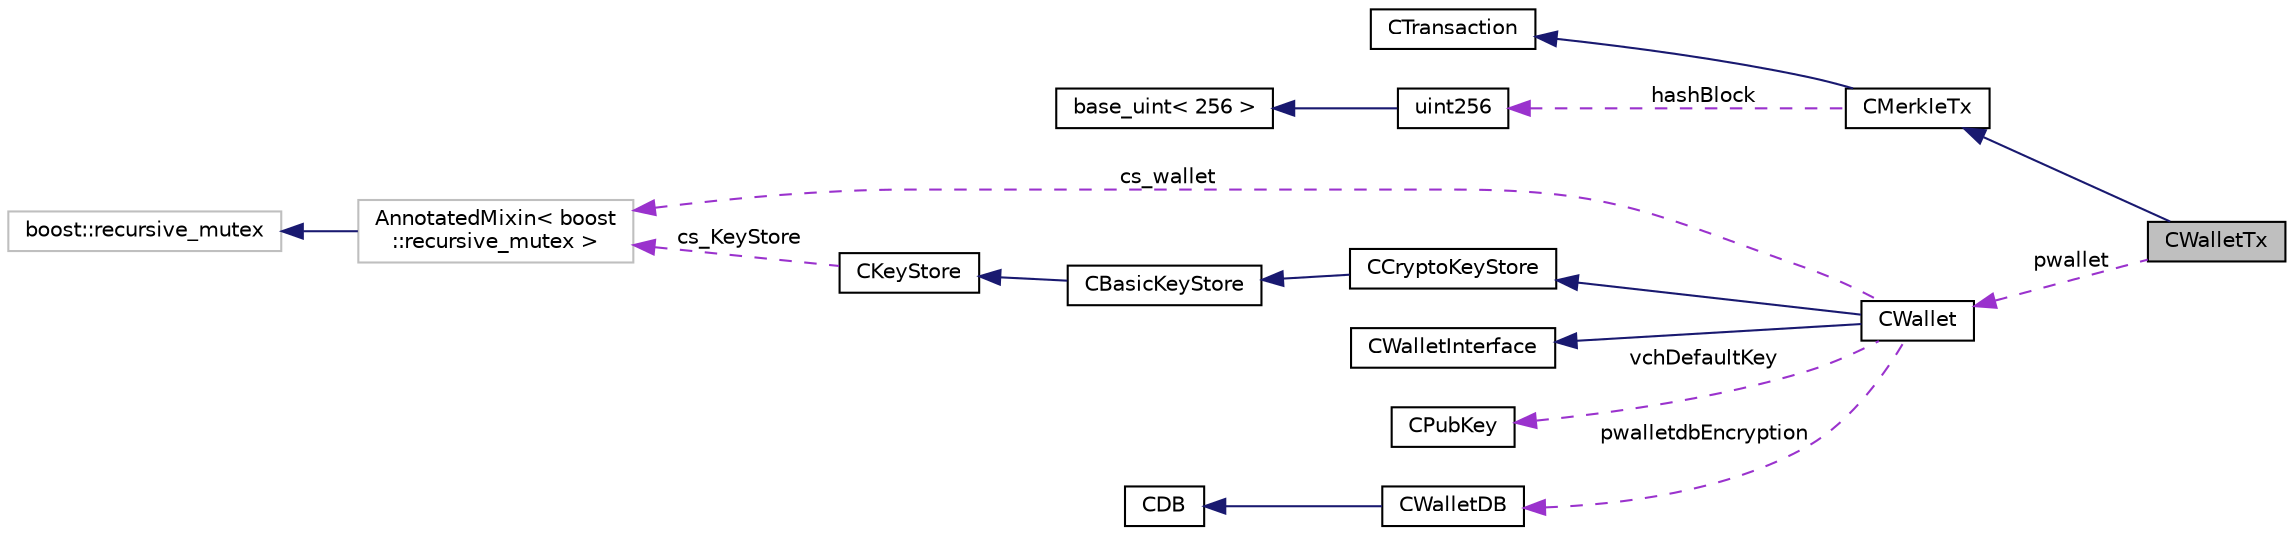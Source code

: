 digraph "CWalletTx"
{
  edge [fontname="Helvetica",fontsize="10",labelfontname="Helvetica",labelfontsize="10"];
  node [fontname="Helvetica",fontsize="10",shape=record];
  rankdir="LR";
  Node3 [label="CWalletTx",height=0.2,width=0.4,color="black", fillcolor="grey75", style="filled", fontcolor="black"];
  Node4 -> Node3 [dir="back",color="midnightblue",fontsize="10",style="solid",fontname="Helvetica"];
  Node4 [label="CMerkleTx",height=0.2,width=0.4,color="black", fillcolor="white", style="filled",URL="$d1/dff/class_c_merkle_tx.html",tooltip="A transaction with a merkle branch linking it to the block chain. "];
  Node5 -> Node4 [dir="back",color="midnightblue",fontsize="10",style="solid",fontname="Helvetica"];
  Node5 [label="CTransaction",height=0.2,width=0.4,color="black", fillcolor="white", style="filled",URL="$df/d43/class_c_transaction.html",tooltip="The basic transaction that is broadcasted on the network and contained in blocks. ..."];
  Node6 -> Node4 [dir="back",color="darkorchid3",fontsize="10",style="dashed",label=" hashBlock" ,fontname="Helvetica"];
  Node6 [label="uint256",height=0.2,width=0.4,color="black", fillcolor="white", style="filled",URL="$d2/d86/classuint256.html",tooltip="256-bit unsigned big integer. "];
  Node7 -> Node6 [dir="back",color="midnightblue",fontsize="10",style="solid",fontname="Helvetica"];
  Node7 [label="base_uint\< 256 \>",height=0.2,width=0.4,color="black", fillcolor="white", style="filled",URL="$da/df7/classbase__uint.html"];
  Node8 -> Node3 [dir="back",color="darkorchid3",fontsize="10",style="dashed",label=" pwallet" ,fontname="Helvetica"];
  Node8 [label="CWallet",height=0.2,width=0.4,color="black", fillcolor="white", style="filled",URL="$d2/de5/class_c_wallet.html",tooltip="A CWallet is an extension of a keystore, which also maintains a set of transactions and balances..."];
  Node9 -> Node8 [dir="back",color="midnightblue",fontsize="10",style="solid",fontname="Helvetica"];
  Node9 [label="CCryptoKeyStore",height=0.2,width=0.4,color="black", fillcolor="white", style="filled",URL="$db/dad/class_c_crypto_key_store.html",tooltip="Keystore which keeps the private keys encrypted. "];
  Node10 -> Node9 [dir="back",color="midnightblue",fontsize="10",style="solid",fontname="Helvetica"];
  Node10 [label="CBasicKeyStore",height=0.2,width=0.4,color="black", fillcolor="white", style="filled",URL="$db/db1/class_c_basic_key_store.html",tooltip="Basic key store, that keeps keys in an address->secret map. "];
  Node11 -> Node10 [dir="back",color="midnightblue",fontsize="10",style="solid",fontname="Helvetica"];
  Node11 [label="CKeyStore",height=0.2,width=0.4,color="black", fillcolor="white", style="filled",URL="$d0/dc3/class_c_key_store.html",tooltip="A virtual base class for key stores. "];
  Node12 -> Node11 [dir="back",color="darkorchid3",fontsize="10",style="dashed",label=" cs_KeyStore" ,fontname="Helvetica"];
  Node12 [label="AnnotatedMixin\< boost\l::recursive_mutex \>",height=0.2,width=0.4,color="grey75", fillcolor="white", style="filled"];
  Node13 -> Node12 [dir="back",color="midnightblue",fontsize="10",style="solid",fontname="Helvetica"];
  Node13 [label="boost::recursive_mutex",height=0.2,width=0.4,color="grey75", fillcolor="white", style="filled"];
  Node14 -> Node8 [dir="back",color="midnightblue",fontsize="10",style="solid",fontname="Helvetica"];
  Node14 [label="CWalletInterface",height=0.2,width=0.4,color="black", fillcolor="white", style="filled",URL="$dc/d1a/class_c_wallet_interface.html"];
  Node15 -> Node8 [dir="back",color="darkorchid3",fontsize="10",style="dashed",label=" vchDefaultKey" ,fontname="Helvetica"];
  Node15 [label="CPubKey",height=0.2,width=0.4,color="black", fillcolor="white", style="filled",URL="$da/d4e/class_c_pub_key.html",tooltip="An encapsulated public key. "];
  Node12 -> Node8 [dir="back",color="darkorchid3",fontsize="10",style="dashed",label=" cs_wallet" ,fontname="Helvetica"];
  Node16 -> Node8 [dir="back",color="darkorchid3",fontsize="10",style="dashed",label=" pwalletdbEncryption" ,fontname="Helvetica"];
  Node16 [label="CWalletDB",height=0.2,width=0.4,color="black", fillcolor="white", style="filled",URL="$d4/d90/class_c_wallet_d_b.html",tooltip="Access to the wallet database (wallet.dat) "];
  Node17 -> Node16 [dir="back",color="midnightblue",fontsize="10",style="solid",fontname="Helvetica"];
  Node17 [label="CDB",height=0.2,width=0.4,color="black", fillcolor="white", style="filled",URL="$d1/d2e/class_c_d_b.html",tooltip="RAII class that provides access to a Berkeley database. "];
}
